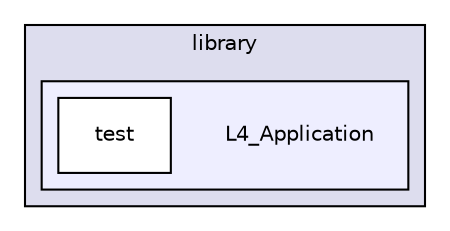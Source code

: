 digraph "/home/travis/build/kammce/SJSU-Dev2/firmware/library/L4_Application" {
  compound=true
  node [ fontsize="10", fontname="Helvetica"];
  edge [ labelfontsize="10", labelfontname="Helvetica"];
  subgraph clusterdir_5bd71e30699729ce4f291488f202cd36 {
    graph [ bgcolor="#ddddee", pencolor="black", label="library" fontname="Helvetica", fontsize="10", URL="dir_5bd71e30699729ce4f291488f202cd36.html"]
  subgraph clusterdir_a9ad8001cf085f9df1317e37e7c5cf0c {
    graph [ bgcolor="#eeeeff", pencolor="black", label="" URL="dir_a9ad8001cf085f9df1317e37e7c5cf0c.html"];
    dir_a9ad8001cf085f9df1317e37e7c5cf0c [shape=plaintext label="L4_Application"];
    dir_8c329af32222fb855a54203b8efb4a8d [shape=box label="test" color="black" fillcolor="white" style="filled" URL="dir_8c329af32222fb855a54203b8efb4a8d.html"];
  }
  }
}

